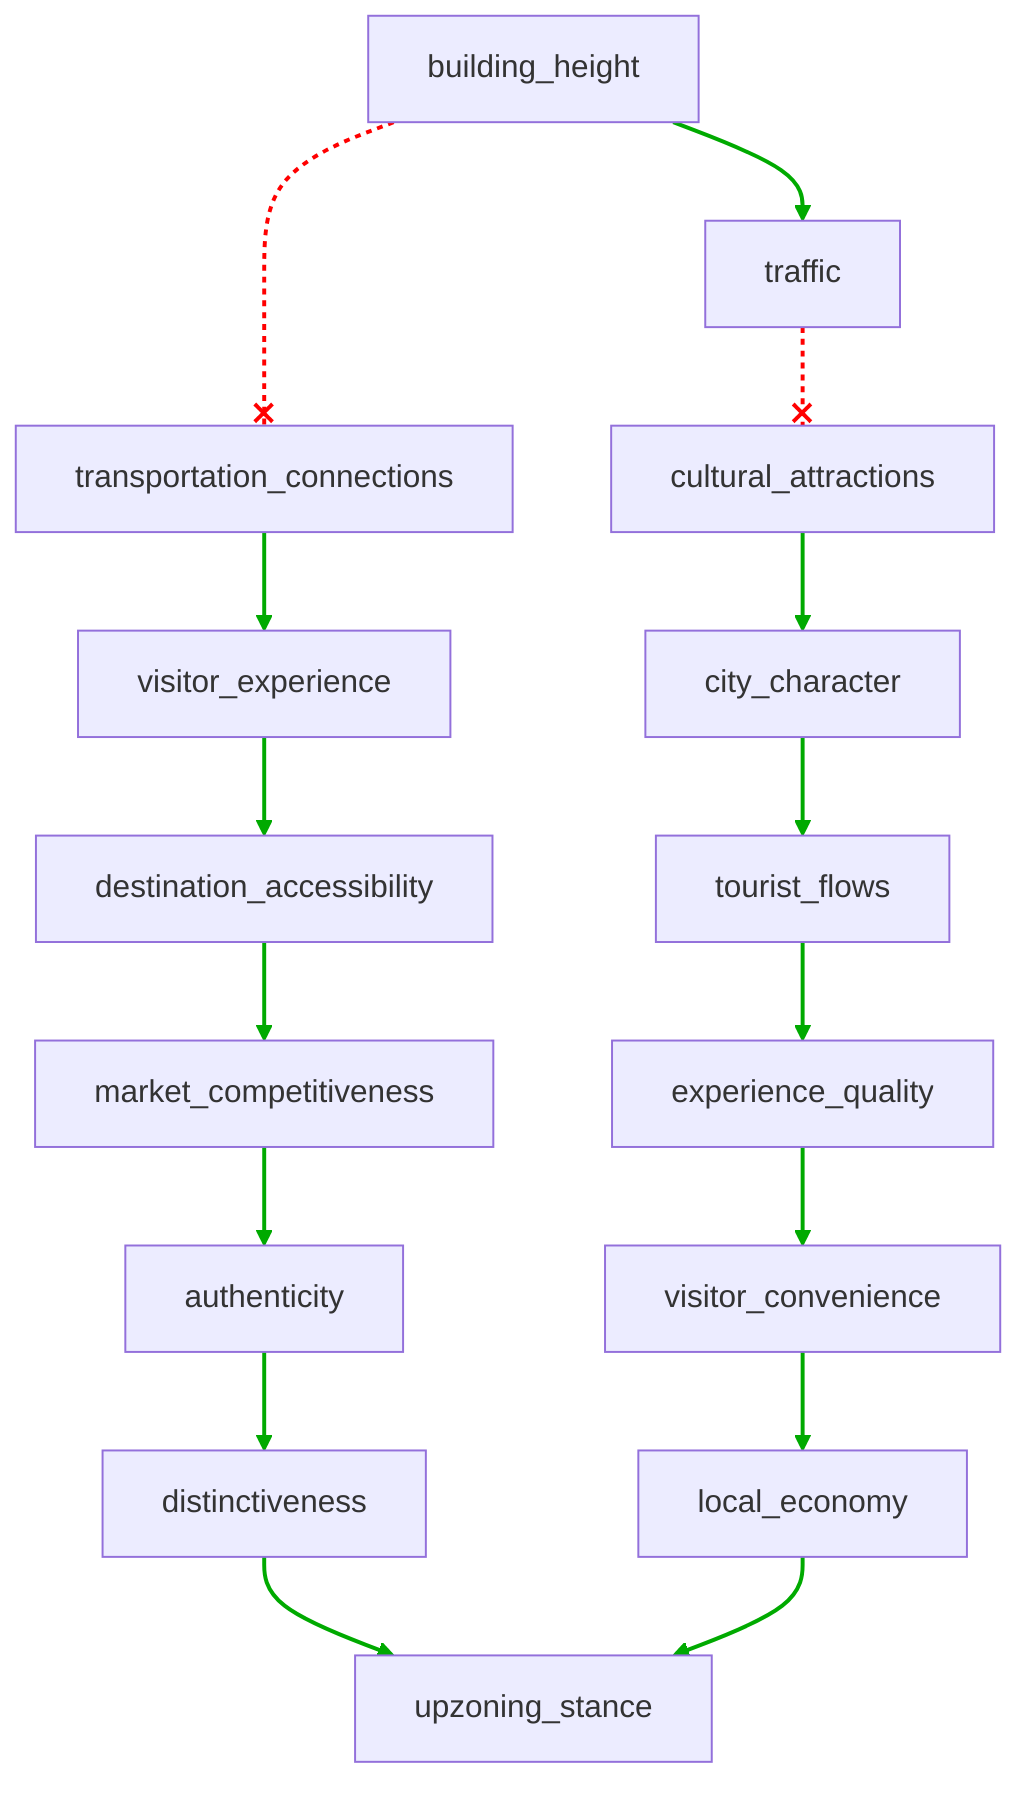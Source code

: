 flowchart TD
n1[building_height]
n2[traffic]
n3[transportation_connections]
n4[cultural_attractions]
n5[visitor_experience]
n6[city_character]
n7[destination_accessibility]
n8[tourist_flows]
n9[market_competitiveness]
n10[experience_quality]
n11[authenticity]
n12[visitor_convenience]
n13[distinctiveness]
n14[local_economy]
n15[upzoning_stance]
n1 --> n2
n1 --x n3
n2 --x n4
n3 --> n5
n4 --> n6
n5 --> n7
n6 --> n8
n7 --> n9
n8 --> n10
n9 --> n11
n10 --> n12
n11 --> n13
n12 --> n14
n13 --> n15
n14 --> n15
linkStyle 0 stroke:#00AA00,stroke-width:2px
linkStyle 1 stroke:#FF0000,stroke-dasharray:3,stroke-width:2px
linkStyle 2 stroke:#FF0000,stroke-dasharray:3,stroke-width:2px
linkStyle 3 stroke:#00AA00,stroke-width:2px
linkStyle 4 stroke:#00AA00,stroke-width:2px
linkStyle 5 stroke:#00AA00,stroke-width:2px
linkStyle 6 stroke:#00AA00,stroke-width:2px
linkStyle 7 stroke:#00AA00,stroke-width:2px
linkStyle 8 stroke:#00AA00,stroke-width:2px
linkStyle 9 stroke:#00AA00,stroke-width:2px
linkStyle 10 stroke:#00AA00,stroke-width:2px
linkStyle 11 stroke:#00AA00,stroke-width:2px
linkStyle 12 stroke:#00AA00,stroke-width:2px
linkStyle 13 stroke:#00AA00,stroke-width:2px
linkStyle 14 stroke:#00AA00,stroke-width:2px